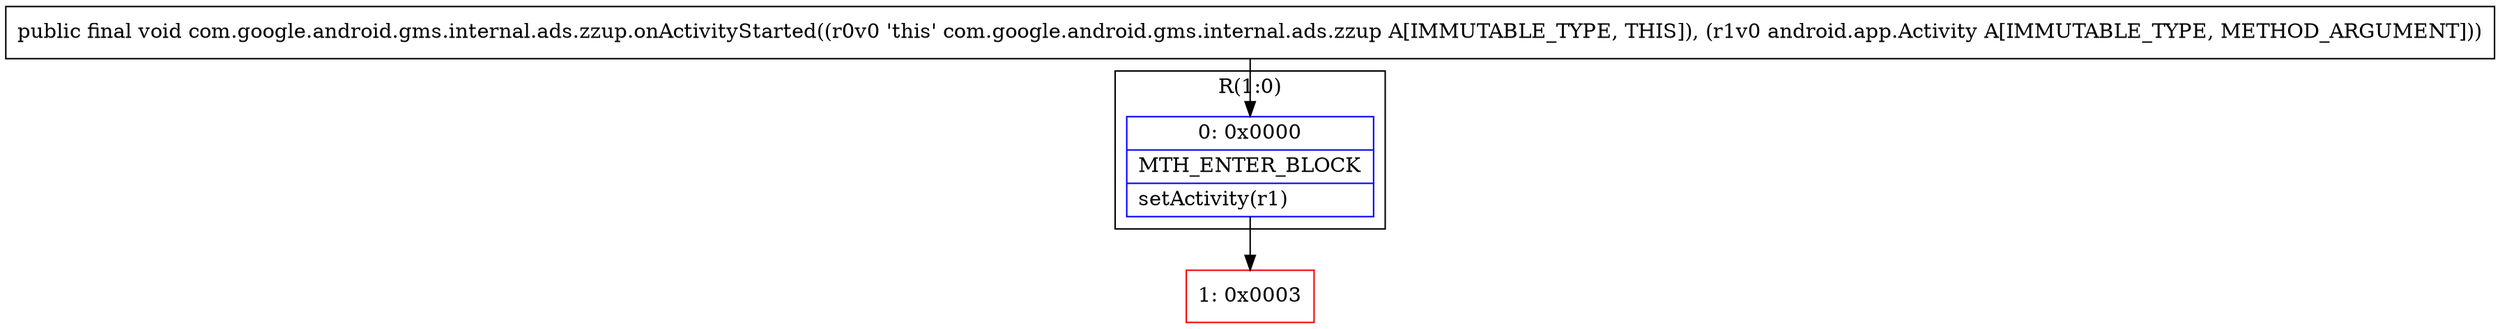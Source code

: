 digraph "CFG forcom.google.android.gms.internal.ads.zzup.onActivityStarted(Landroid\/app\/Activity;)V" {
subgraph cluster_Region_2046184145 {
label = "R(1:0)";
node [shape=record,color=blue];
Node_0 [shape=record,label="{0\:\ 0x0000|MTH_ENTER_BLOCK\l|setActivity(r1)\l}"];
}
Node_1 [shape=record,color=red,label="{1\:\ 0x0003}"];
MethodNode[shape=record,label="{public final void com.google.android.gms.internal.ads.zzup.onActivityStarted((r0v0 'this' com.google.android.gms.internal.ads.zzup A[IMMUTABLE_TYPE, THIS]), (r1v0 android.app.Activity A[IMMUTABLE_TYPE, METHOD_ARGUMENT])) }"];
MethodNode -> Node_0;
Node_0 -> Node_1;
}


